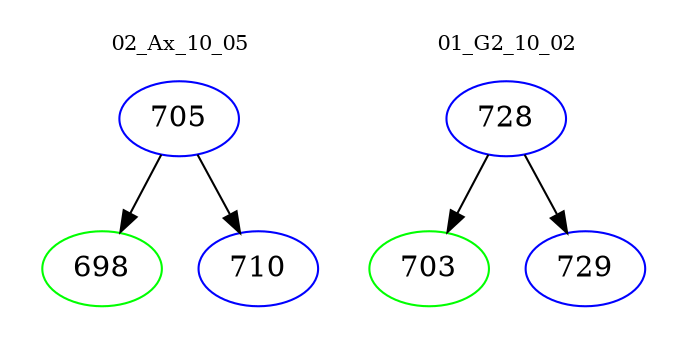 digraph{
subgraph cluster_0 {
color = white
label = "02_Ax_10_05";
fontsize=10;
T0_705 [label="705", color="blue"]
T0_705 -> T0_698 [color="black"]
T0_698 [label="698", color="green"]
T0_705 -> T0_710 [color="black"]
T0_710 [label="710", color="blue"]
}
subgraph cluster_1 {
color = white
label = "01_G2_10_02";
fontsize=10;
T1_728 [label="728", color="blue"]
T1_728 -> T1_703 [color="black"]
T1_703 [label="703", color="green"]
T1_728 -> T1_729 [color="black"]
T1_729 [label="729", color="blue"]
}
}
